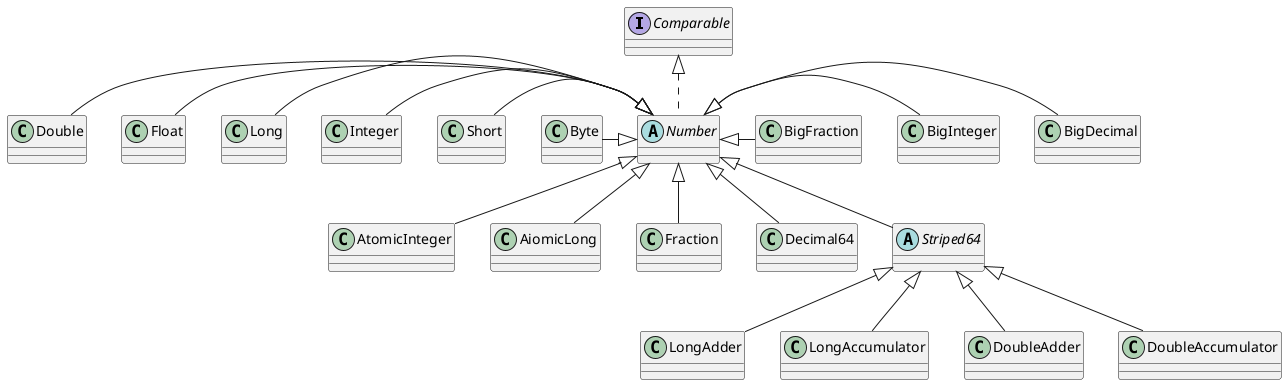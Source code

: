@startuml
'https://plantuml.com/class-diagram

interface Comparable
abstract class Number implements Comparable
class Byte
class Short
class Integer
class Long
class Float
class Double
class AtomicInteger
class AiomicLong
class BigDecimal
class BigInteger
class BigFraction
class Fraction
class Decimal64
abstract class Striped64
class LongAdder
class LongAccumulator
class DoubleAdder
class DoubleAccumulator


Number <|-left- Byte
Number <|-left- Short
Number <|-left- Integer
Number <|-left- Long
Number <|-left- Float
Number <|-left- Double
Number <|-- AtomicInteger
Number <|-- AiomicLong
Number <|-right- BigDecimal
Number <|-right- BigInteger
Number <|-right- BigFraction
Number <|-- Fraction
Number <|-- Decimal64
Number <|-- Striped64
Striped64 <|-- LongAdder
Striped64 <|-- LongAccumulator
Striped64 <|-- DoubleAdder
Striped64 <|-- DoubleAccumulator

'abstract class AbstractList
'abstract AbstractCollection
'interface List
'interface Collection
'
'List <|-- AbstractList
'Collection <|-- AbstractCollection
'
'Collection <|- List
'AbstractCollection <|- AbstractList
'AbstractList <|-- ArrayList
'
'class ArrayList {
'Object[] elementData
'size()
'}
'
'enum TimeUnit {
'DAYS
'HOURS
'MINUTES
'}

@enduml
